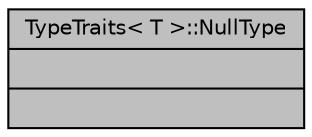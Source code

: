 digraph "TypeTraits&lt; T &gt;::NullType"
{
  edge [fontname="Helvetica",fontsize="10",labelfontname="Helvetica",labelfontsize="10"];
  node [fontname="Helvetica",fontsize="10",shape=record];
  Node1 [label="{TypeTraits\< T \>::NullType\n||}",height=0.2,width=0.4,color="black", fillcolor="grey75", style="filled", fontcolor="black"];
}
